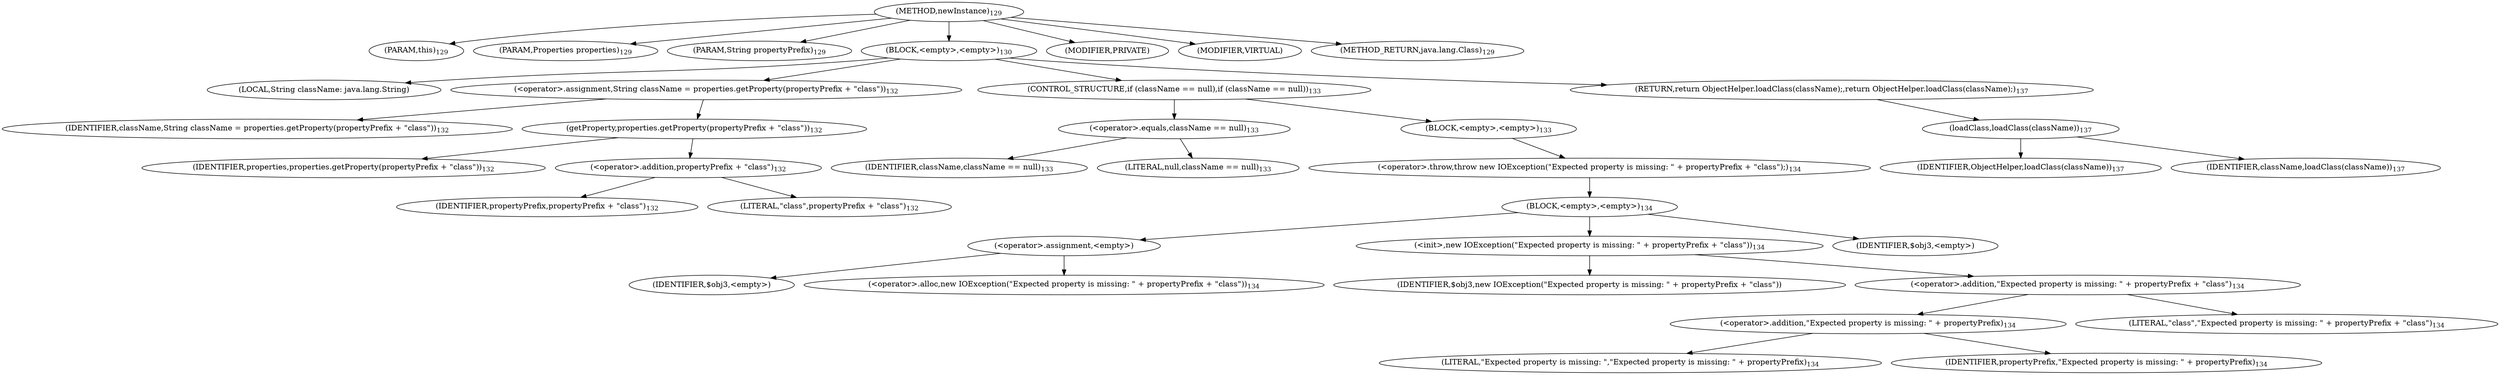 digraph "newInstance" {  
"337" [label = <(METHOD,newInstance)<SUB>129</SUB>> ]
"338" [label = <(PARAM,this)<SUB>129</SUB>> ]
"339" [label = <(PARAM,Properties properties)<SUB>129</SUB>> ]
"340" [label = <(PARAM,String propertyPrefix)<SUB>129</SUB>> ]
"341" [label = <(BLOCK,&lt;empty&gt;,&lt;empty&gt;)<SUB>130</SUB>> ]
"342" [label = <(LOCAL,String className: java.lang.String)> ]
"343" [label = <(&lt;operator&gt;.assignment,String className = properties.getProperty(propertyPrefix + &quot;class&quot;))<SUB>132</SUB>> ]
"344" [label = <(IDENTIFIER,className,String className = properties.getProperty(propertyPrefix + &quot;class&quot;))<SUB>132</SUB>> ]
"345" [label = <(getProperty,properties.getProperty(propertyPrefix + &quot;class&quot;))<SUB>132</SUB>> ]
"346" [label = <(IDENTIFIER,properties,properties.getProperty(propertyPrefix + &quot;class&quot;))<SUB>132</SUB>> ]
"347" [label = <(&lt;operator&gt;.addition,propertyPrefix + &quot;class&quot;)<SUB>132</SUB>> ]
"348" [label = <(IDENTIFIER,propertyPrefix,propertyPrefix + &quot;class&quot;)<SUB>132</SUB>> ]
"349" [label = <(LITERAL,&quot;class&quot;,propertyPrefix + &quot;class&quot;)<SUB>132</SUB>> ]
"350" [label = <(CONTROL_STRUCTURE,if (className == null),if (className == null))<SUB>133</SUB>> ]
"351" [label = <(&lt;operator&gt;.equals,className == null)<SUB>133</SUB>> ]
"352" [label = <(IDENTIFIER,className,className == null)<SUB>133</SUB>> ]
"353" [label = <(LITERAL,null,className == null)<SUB>133</SUB>> ]
"354" [label = <(BLOCK,&lt;empty&gt;,&lt;empty&gt;)<SUB>133</SUB>> ]
"355" [label = <(&lt;operator&gt;.throw,throw new IOException(&quot;Expected property is missing: &quot; + propertyPrefix + &quot;class&quot;);)<SUB>134</SUB>> ]
"356" [label = <(BLOCK,&lt;empty&gt;,&lt;empty&gt;)<SUB>134</SUB>> ]
"357" [label = <(&lt;operator&gt;.assignment,&lt;empty&gt;)> ]
"358" [label = <(IDENTIFIER,$obj3,&lt;empty&gt;)> ]
"359" [label = <(&lt;operator&gt;.alloc,new IOException(&quot;Expected property is missing: &quot; + propertyPrefix + &quot;class&quot;))<SUB>134</SUB>> ]
"360" [label = <(&lt;init&gt;,new IOException(&quot;Expected property is missing: &quot; + propertyPrefix + &quot;class&quot;))<SUB>134</SUB>> ]
"361" [label = <(IDENTIFIER,$obj3,new IOException(&quot;Expected property is missing: &quot; + propertyPrefix + &quot;class&quot;))> ]
"362" [label = <(&lt;operator&gt;.addition,&quot;Expected property is missing: &quot; + propertyPrefix + &quot;class&quot;)<SUB>134</SUB>> ]
"363" [label = <(&lt;operator&gt;.addition,&quot;Expected property is missing: &quot; + propertyPrefix)<SUB>134</SUB>> ]
"364" [label = <(LITERAL,&quot;Expected property is missing: &quot;,&quot;Expected property is missing: &quot; + propertyPrefix)<SUB>134</SUB>> ]
"365" [label = <(IDENTIFIER,propertyPrefix,&quot;Expected property is missing: &quot; + propertyPrefix)<SUB>134</SUB>> ]
"366" [label = <(LITERAL,&quot;class&quot;,&quot;Expected property is missing: &quot; + propertyPrefix + &quot;class&quot;)<SUB>134</SUB>> ]
"367" [label = <(IDENTIFIER,$obj3,&lt;empty&gt;)> ]
"368" [label = <(RETURN,return ObjectHelper.loadClass(className);,return ObjectHelper.loadClass(className);)<SUB>137</SUB>> ]
"369" [label = <(loadClass,loadClass(className))<SUB>137</SUB>> ]
"370" [label = <(IDENTIFIER,ObjectHelper,loadClass(className))<SUB>137</SUB>> ]
"371" [label = <(IDENTIFIER,className,loadClass(className))<SUB>137</SUB>> ]
"372" [label = <(MODIFIER,PRIVATE)> ]
"373" [label = <(MODIFIER,VIRTUAL)> ]
"374" [label = <(METHOD_RETURN,java.lang.Class)<SUB>129</SUB>> ]
  "337" -> "338" 
  "337" -> "339" 
  "337" -> "340" 
  "337" -> "341" 
  "337" -> "372" 
  "337" -> "373" 
  "337" -> "374" 
  "341" -> "342" 
  "341" -> "343" 
  "341" -> "350" 
  "341" -> "368" 
  "343" -> "344" 
  "343" -> "345" 
  "345" -> "346" 
  "345" -> "347" 
  "347" -> "348" 
  "347" -> "349" 
  "350" -> "351" 
  "350" -> "354" 
  "351" -> "352" 
  "351" -> "353" 
  "354" -> "355" 
  "355" -> "356" 
  "356" -> "357" 
  "356" -> "360" 
  "356" -> "367" 
  "357" -> "358" 
  "357" -> "359" 
  "360" -> "361" 
  "360" -> "362" 
  "362" -> "363" 
  "362" -> "366" 
  "363" -> "364" 
  "363" -> "365" 
  "368" -> "369" 
  "369" -> "370" 
  "369" -> "371" 
}
